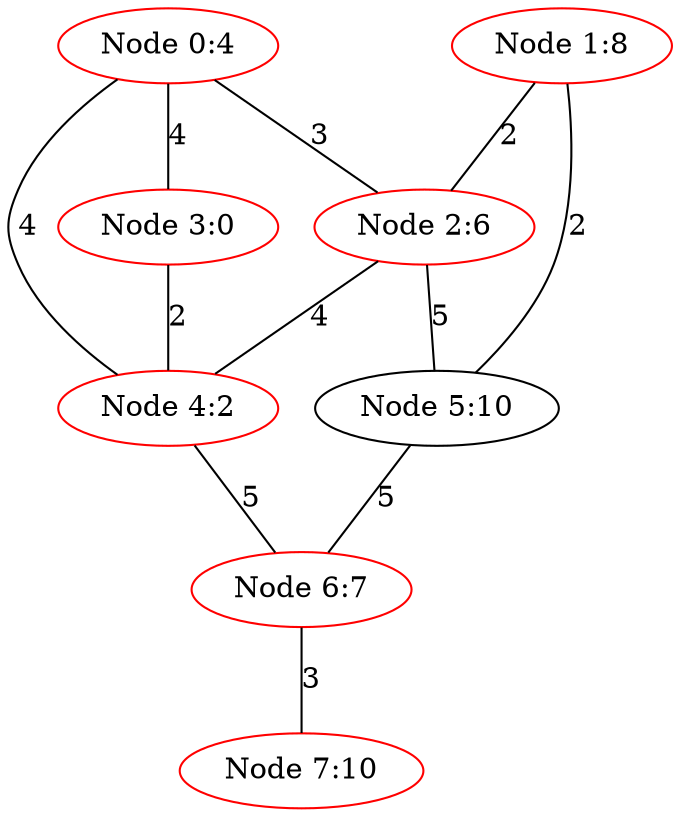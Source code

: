 graph DijkstraUndirected {
"Node 0:4" -- {"Node 2:6"} [label="3"]
"Node 0:4" -- {"Node 3:0"} [label="4"]
"Node 0:4" -- {"Node 4:2"} [label="4"]
"Node 1:8" -- {"Node 2:6"} [label="2"]
"Node 1:8" -- {"Node 5:10"} [label="2"]
"Node 2:6" -- {"Node 4:2"} [label="4"]
"Node 2:6" -- {"Node 5:10"} [label="5"]
"Node 3:0" -- {"Node 4:2"} [label="2"]
"Node 4:2" -- {"Node 6:7"} [label="5"]
"Node 5:10" -- {"Node 6:7"} [label="5"]
"Node 6:7" -- {"Node 7:10"} [label="3"]
"Node 0:4" [color=red]
"Node 1:8" [color=red]
"Node 2:6" [color=red]
"Node 3:0" [color=red]
"Node 4:2" [color=red]
"Node 5:10"
"Node 6:7" [color=red]
"Node 7:10" [color=red]
}
